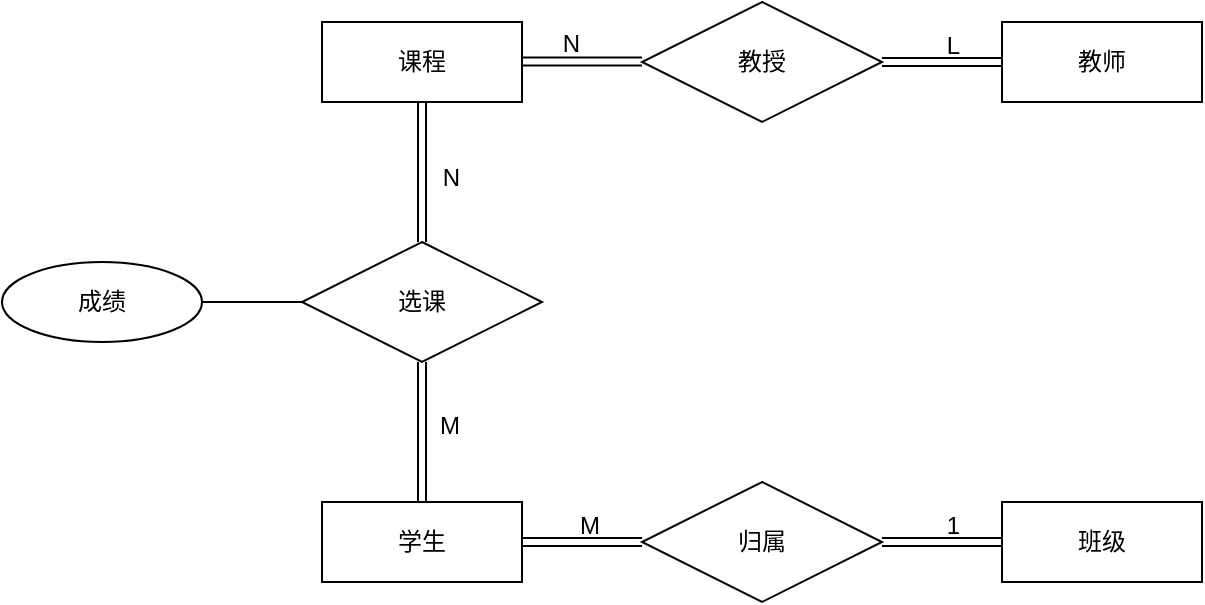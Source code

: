 <mxfile version="24.4.13" type="github">
  <diagram id="R2lEEEUBdFMjLlhIrx00" name="Page-1">
    <mxGraphModel dx="731" dy="470" grid="1" gridSize="10" guides="1" tooltips="1" connect="1" arrows="1" fold="1" page="1" pageScale="1" pageWidth="850" pageHeight="1100" math="0" shadow="0" extFonts="Permanent Marker^https://fonts.googleapis.com/css?family=Permanent+Marker">
      <root>
        <mxCell id="0" />
        <mxCell id="1" parent="0" />
        <mxCell id="BHFfs2LMSZxfrCtF2bNt-1" value="学生" style="whiteSpace=wrap;html=1;align=center;" vertex="1" parent="1">
          <mxGeometry x="160" y="360" width="100" height="40" as="geometry" />
        </mxCell>
        <mxCell id="BHFfs2LMSZxfrCtF2bNt-2" value="班级" style="whiteSpace=wrap;html=1;align=center;" vertex="1" parent="1">
          <mxGeometry x="500" y="360" width="100" height="40" as="geometry" />
        </mxCell>
        <mxCell id="BHFfs2LMSZxfrCtF2bNt-3" value="课程" style="whiteSpace=wrap;html=1;align=center;" vertex="1" parent="1">
          <mxGeometry x="160" y="120" width="100" height="40" as="geometry" />
        </mxCell>
        <mxCell id="BHFfs2LMSZxfrCtF2bNt-4" value="选课" style="shape=rhombus;perimeter=rhombusPerimeter;whiteSpace=wrap;html=1;align=center;" vertex="1" parent="1">
          <mxGeometry x="150" y="230" width="120" height="60" as="geometry" />
        </mxCell>
        <mxCell id="BHFfs2LMSZxfrCtF2bNt-6" value="成绩" style="ellipse;whiteSpace=wrap;html=1;align=center;" vertex="1" parent="1">
          <mxGeometry y="240" width="100" height="40" as="geometry" />
        </mxCell>
        <mxCell id="BHFfs2LMSZxfrCtF2bNt-7" value="" style="endArrow=none;html=1;rounded=0;fontSize=12;startSize=8;endSize=8;curved=1;exitX=1;exitY=0.5;exitDx=0;exitDy=0;entryX=0;entryY=0.5;entryDx=0;entryDy=0;" edge="1" parent="1" source="BHFfs2LMSZxfrCtF2bNt-6" target="BHFfs2LMSZxfrCtF2bNt-4">
          <mxGeometry relative="1" as="geometry">
            <mxPoint x="350" y="240" as="sourcePoint" />
            <mxPoint x="510" y="240" as="targetPoint" />
          </mxGeometry>
        </mxCell>
        <mxCell id="BHFfs2LMSZxfrCtF2bNt-8" value="" style="shape=link;html=1;rounded=0;fontSize=12;startSize=8;endSize=8;curved=1;exitX=0.5;exitY=1;exitDx=0;exitDy=0;entryX=0.5;entryY=0;entryDx=0;entryDy=0;" edge="1" parent="1" source="BHFfs2LMSZxfrCtF2bNt-3" target="BHFfs2LMSZxfrCtF2bNt-4">
          <mxGeometry relative="1" as="geometry">
            <mxPoint x="210" y="170" as="sourcePoint" />
            <mxPoint x="370" y="170" as="targetPoint" />
          </mxGeometry>
        </mxCell>
        <mxCell id="BHFfs2LMSZxfrCtF2bNt-9" value="N" style="resizable=0;html=1;whiteSpace=wrap;align=right;verticalAlign=bottom;" connectable="0" vertex="1" parent="BHFfs2LMSZxfrCtF2bNt-8">
          <mxGeometry x="1" relative="1" as="geometry">
            <mxPoint x="20" y="-24" as="offset" />
          </mxGeometry>
        </mxCell>
        <mxCell id="BHFfs2LMSZxfrCtF2bNt-10" value="" style="shape=link;html=1;rounded=0;fontSize=12;startSize=8;endSize=8;curved=1;exitX=0.5;exitY=1;exitDx=0;exitDy=0;entryX=0.5;entryY=0;entryDx=0;entryDy=0;" edge="1" parent="1" source="BHFfs2LMSZxfrCtF2bNt-4" target="BHFfs2LMSZxfrCtF2bNt-1">
          <mxGeometry relative="1" as="geometry">
            <mxPoint x="350" y="240" as="sourcePoint" />
            <mxPoint x="510" y="240" as="targetPoint" />
          </mxGeometry>
        </mxCell>
        <mxCell id="BHFfs2LMSZxfrCtF2bNt-11" value="M" style="resizable=0;html=1;whiteSpace=wrap;align=right;verticalAlign=bottom;" connectable="0" vertex="1" parent="BHFfs2LMSZxfrCtF2bNt-10">
          <mxGeometry x="1" relative="1" as="geometry">
            <mxPoint x="20" y="-30" as="offset" />
          </mxGeometry>
        </mxCell>
        <mxCell id="BHFfs2LMSZxfrCtF2bNt-12" value="归属" style="shape=rhombus;perimeter=rhombusPerimeter;whiteSpace=wrap;html=1;align=center;" vertex="1" parent="1">
          <mxGeometry x="320" y="350" width="120" height="60" as="geometry" />
        </mxCell>
        <mxCell id="BHFfs2LMSZxfrCtF2bNt-16" value="" style="shape=link;html=1;rounded=0;fontSize=12;startSize=8;endSize=8;curved=1;exitX=1;exitY=0.5;exitDx=0;exitDy=0;entryX=0;entryY=0.5;entryDx=0;entryDy=0;" edge="1" parent="1" source="BHFfs2LMSZxfrCtF2bNt-12" target="BHFfs2LMSZxfrCtF2bNt-2">
          <mxGeometry relative="1" as="geometry">
            <mxPoint x="350" y="240" as="sourcePoint" />
            <mxPoint x="510" y="240" as="targetPoint" />
          </mxGeometry>
        </mxCell>
        <mxCell id="BHFfs2LMSZxfrCtF2bNt-17" value="1" style="resizable=0;html=1;whiteSpace=wrap;align=right;verticalAlign=bottom;" connectable="0" vertex="1" parent="BHFfs2LMSZxfrCtF2bNt-16">
          <mxGeometry x="1" relative="1" as="geometry">
            <mxPoint x="-20" as="offset" />
          </mxGeometry>
        </mxCell>
        <mxCell id="BHFfs2LMSZxfrCtF2bNt-18" value="" style="shape=link;html=1;rounded=0;fontSize=12;startSize=8;endSize=8;curved=1;exitX=1;exitY=0.5;exitDx=0;exitDy=0;entryX=0;entryY=0.5;entryDx=0;entryDy=0;" edge="1" parent="1" source="BHFfs2LMSZxfrCtF2bNt-1" target="BHFfs2LMSZxfrCtF2bNt-12">
          <mxGeometry relative="1" as="geometry">
            <mxPoint x="310" y="350" as="sourcePoint" />
            <mxPoint x="470" y="350" as="targetPoint" />
          </mxGeometry>
        </mxCell>
        <mxCell id="BHFfs2LMSZxfrCtF2bNt-19" value="M" style="resizable=0;html=1;whiteSpace=wrap;align=right;verticalAlign=bottom;" connectable="0" vertex="1" parent="BHFfs2LMSZxfrCtF2bNt-18">
          <mxGeometry x="1" relative="1" as="geometry">
            <mxPoint x="-20" as="offset" />
          </mxGeometry>
        </mxCell>
        <mxCell id="BHFfs2LMSZxfrCtF2bNt-20" value="教授" style="shape=rhombus;perimeter=rhombusPerimeter;whiteSpace=wrap;html=1;align=center;" vertex="1" parent="1">
          <mxGeometry x="320" y="110" width="120" height="60" as="geometry" />
        </mxCell>
        <mxCell id="BHFfs2LMSZxfrCtF2bNt-21" value="" style="shape=link;html=1;rounded=0;fontSize=12;startSize=8;endSize=8;curved=1;exitX=1;exitY=0.5;exitDx=0;exitDy=0;entryX=0;entryY=0.5;entryDx=0;entryDy=0;" edge="1" parent="1">
          <mxGeometry relative="1" as="geometry">
            <mxPoint x="260" y="139.8" as="sourcePoint" />
            <mxPoint x="320" y="139.8" as="targetPoint" />
          </mxGeometry>
        </mxCell>
        <mxCell id="BHFfs2LMSZxfrCtF2bNt-22" value="N" style="resizable=0;html=1;whiteSpace=wrap;align=right;verticalAlign=bottom;" connectable="0" vertex="1" parent="BHFfs2LMSZxfrCtF2bNt-21">
          <mxGeometry x="1" relative="1" as="geometry">
            <mxPoint x="-30" as="offset" />
          </mxGeometry>
        </mxCell>
        <mxCell id="BHFfs2LMSZxfrCtF2bNt-23" value="" style="shape=link;html=1;rounded=0;fontSize=12;startSize=8;endSize=8;curved=1;entryX=0;entryY=0.5;entryDx=0;entryDy=0;exitX=1;exitY=0.5;exitDx=0;exitDy=0;" edge="1" parent="1" source="BHFfs2LMSZxfrCtF2bNt-20" target="BHFfs2LMSZxfrCtF2bNt-25">
          <mxGeometry relative="1" as="geometry">
            <mxPoint x="280" y="250" as="sourcePoint" />
            <mxPoint x="415" y="250" as="targetPoint" />
          </mxGeometry>
        </mxCell>
        <mxCell id="BHFfs2LMSZxfrCtF2bNt-24" value="L" style="resizable=0;html=1;whiteSpace=wrap;align=right;verticalAlign=bottom;" connectable="0" vertex="1" parent="BHFfs2LMSZxfrCtF2bNt-23">
          <mxGeometry x="1" relative="1" as="geometry">
            <mxPoint x="-20" as="offset" />
          </mxGeometry>
        </mxCell>
        <mxCell id="BHFfs2LMSZxfrCtF2bNt-25" value="教师" style="whiteSpace=wrap;html=1;align=center;" vertex="1" parent="1">
          <mxGeometry x="500" y="120" width="100" height="40" as="geometry" />
        </mxCell>
      </root>
    </mxGraphModel>
  </diagram>
</mxfile>
